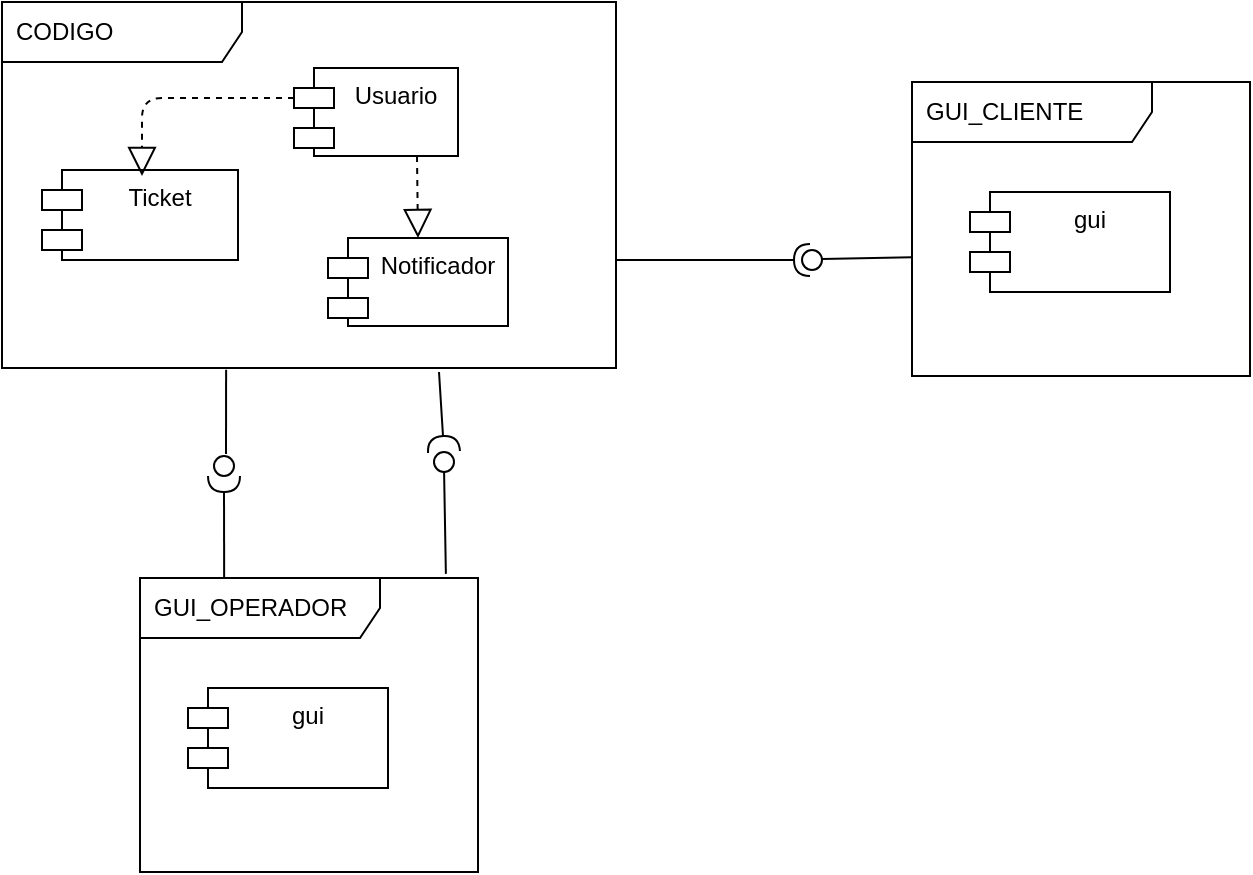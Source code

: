 <mxfile version="14.9.6" type="device"><diagram id="aJBxpMy2doOvD1n-j2rS" name="Página-1"><mxGraphModel dx="1108" dy="550" grid="0" gridSize="10" guides="1" tooltips="1" connect="1" arrows="1" fold="1" page="1" pageScale="1" pageWidth="827" pageHeight="1169" math="0" shadow="0"><root><mxCell id="0"/><mxCell id="1" parent="0"/><mxCell id="2" value="CODIGO" style="shape=umlFrame;whiteSpace=wrap;html=1;width=120;height=30;boundedLbl=1;verticalAlign=middle;align=left;spacingLeft=5;" parent="1" vertex="1"><mxGeometry x="54" y="35" width="307" height="183" as="geometry"/></mxCell><mxCell id="6" value="" style="rounded=0;orthogonalLoop=1;jettySize=auto;html=1;endArrow=none;endFill=0;sketch=0;sourcePerimeterSpacing=0;targetPerimeterSpacing=0;entryX=0;entryY=0.596;entryDx=0;entryDy=0;entryPerimeter=0;" parent="1" target="114je45UhgTL5OjLxZaK-24" edge="1"><mxGeometry relative="1" as="geometry"><mxPoint x="464" y="163.5" as="sourcePoint"/><mxPoint x="539" y="163.5" as="targetPoint"/></mxGeometry></mxCell><mxCell id="7" value="" style="rounded=0;orthogonalLoop=1;jettySize=auto;html=1;endArrow=halfCircle;endFill=0;endSize=6;strokeWidth=1;sketch=0;exitX=1;exitY=0.705;exitDx=0;exitDy=0;exitPerimeter=0;" parent="1" source="2" edge="1"><mxGeometry relative="1" as="geometry"><mxPoint x="394" y="185" as="sourcePoint"/><mxPoint x="458" y="164" as="targetPoint"/></mxGeometry></mxCell><mxCell id="8" value="" style="ellipse;whiteSpace=wrap;html=1;align=center;aspect=fixed;resizable=0;points=[];outlineConnect=0;sketch=0;" parent="1" vertex="1"><mxGeometry x="454" y="159" width="10" height="10" as="geometry"/></mxCell><mxCell id="13" value="" style="rounded=0;orthogonalLoop=1;jettySize=auto;html=1;endArrow=none;endFill=0;sketch=0;sourcePerimeterSpacing=0;targetPerimeterSpacing=0;exitX=0.365;exitY=1.005;exitDx=0;exitDy=0;exitPerimeter=0;" parent="1" source="2" edge="1"><mxGeometry relative="1" as="geometry"><mxPoint x="197.5" y="220" as="sourcePoint"/><mxPoint x="166" y="261" as="targetPoint"/></mxGeometry></mxCell><mxCell id="14" value="" style="rounded=0;orthogonalLoop=1;jettySize=auto;html=1;endArrow=halfCircle;endFill=0;endSize=6;strokeWidth=1;sketch=0;exitX=0.249;exitY=0.014;exitDx=0;exitDy=0;exitPerimeter=0;" parent="1" source="114je45UhgTL5OjLxZaK-34" target="15" edge="1"><mxGeometry relative="1" as="geometry"><mxPoint x="197.5" y="310" as="sourcePoint"/></mxGeometry></mxCell><mxCell id="15" value="" style="ellipse;whiteSpace=wrap;html=1;align=center;aspect=fixed;resizable=0;points=[];outlineConnect=0;sketch=0;" parent="1" vertex="1"><mxGeometry x="160" y="262" width="10" height="10" as="geometry"/></mxCell><mxCell id="16" value="" style="rounded=0;orthogonalLoop=1;jettySize=auto;html=1;endArrow=none;endFill=0;sketch=0;sourcePerimeterSpacing=0;targetPerimeterSpacing=0;exitX=0.905;exitY=-0.014;exitDx=0;exitDy=0;exitPerimeter=0;" parent="1" source="114je45UhgTL5OjLxZaK-34" target="18" edge="1"><mxGeometry relative="1" as="geometry"><mxPoint x="272.5" y="310" as="sourcePoint"/></mxGeometry></mxCell><mxCell id="17" value="" style="rounded=0;orthogonalLoop=1;jettySize=auto;html=1;endArrow=halfCircle;endFill=0;endSize=6;strokeWidth=1;sketch=0;exitX=0.75;exitY=1;exitDx=0;exitDy=0;" parent="1" edge="1"><mxGeometry relative="1" as="geometry"><mxPoint x="272.5" y="220" as="sourcePoint"/><mxPoint x="275" y="260" as="targetPoint"/></mxGeometry></mxCell><mxCell id="18" value="" style="ellipse;whiteSpace=wrap;html=1;align=center;aspect=fixed;resizable=0;points=[];outlineConnect=0;sketch=0;" parent="1" vertex="1"><mxGeometry x="270" y="260" width="10" height="10" as="geometry"/></mxCell><mxCell id="114je45UhgTL5OjLxZaK-19" value="Usuario" style="shape=module;align=left;spacingLeft=20;align=center;verticalAlign=top;" vertex="1" parent="1"><mxGeometry x="200" y="68" width="82" height="44" as="geometry"/></mxCell><mxCell id="114je45UhgTL5OjLxZaK-20" value="Ticket" style="shape=module;align=left;spacingLeft=20;align=center;verticalAlign=top;" vertex="1" parent="1"><mxGeometry x="74" y="119" width="98" height="45" as="geometry"/></mxCell><mxCell id="114je45UhgTL5OjLxZaK-21" value="Notificador" style="shape=module;align=left;spacingLeft=20;align=center;verticalAlign=top;" vertex="1" parent="1"><mxGeometry x="217" y="153" width="90" height="44" as="geometry"/></mxCell><mxCell id="114je45UhgTL5OjLxZaK-22" value="" style="endArrow=block;dashed=1;endFill=0;endSize=12;html=1;exitX=0;exitY=0;exitDx=0;exitDy=15;exitPerimeter=0;" edge="1" parent="1" source="114je45UhgTL5OjLxZaK-19"><mxGeometry width="160" relative="1" as="geometry"><mxPoint x="332" y="276" as="sourcePoint"/><mxPoint x="124" y="122" as="targetPoint"/><Array as="points"><mxPoint x="124" y="83"/></Array></mxGeometry></mxCell><mxCell id="114je45UhgTL5OjLxZaK-23" value="" style="endArrow=block;dashed=1;endFill=0;endSize=12;html=1;exitX=0.75;exitY=1;exitDx=0;exitDy=0;entryX=0.5;entryY=0;entryDx=0;entryDy=0;" edge="1" parent="1" source="114je45UhgTL5OjLxZaK-19" target="114je45UhgTL5OjLxZaK-21"><mxGeometry width="160" relative="1" as="geometry"><mxPoint x="279" y="122" as="sourcePoint"/><mxPoint x="203" y="161" as="targetPoint"/><Array as="points"/></mxGeometry></mxCell><mxCell id="114je45UhgTL5OjLxZaK-24" value="GUI_CLIENTE" style="shape=umlFrame;whiteSpace=wrap;html=1;width=120;height=30;boundedLbl=1;verticalAlign=middle;align=left;spacingLeft=5;" vertex="1" parent="1"><mxGeometry x="509" y="75" width="169" height="147" as="geometry"/></mxCell><mxCell id="114je45UhgTL5OjLxZaK-34" value="GUI_OPERADOR" style="shape=umlFrame;whiteSpace=wrap;html=1;width=120;height=30;boundedLbl=1;verticalAlign=middle;align=left;spacingLeft=5;" vertex="1" parent="1"><mxGeometry x="123" y="323" width="169" height="147" as="geometry"/></mxCell><mxCell id="114je45UhgTL5OjLxZaK-35" value="gui" style="shape=module;align=left;spacingLeft=20;align=center;verticalAlign=top;" vertex="1" parent="1"><mxGeometry x="147" y="378" width="100" height="50" as="geometry"/></mxCell><mxCell id="114je45UhgTL5OjLxZaK-36" value="gui" style="shape=module;align=left;spacingLeft=20;align=center;verticalAlign=top;" vertex="1" parent="1"><mxGeometry x="538" y="130" width="100" height="50" as="geometry"/></mxCell></root></mxGraphModel></diagram></mxfile>